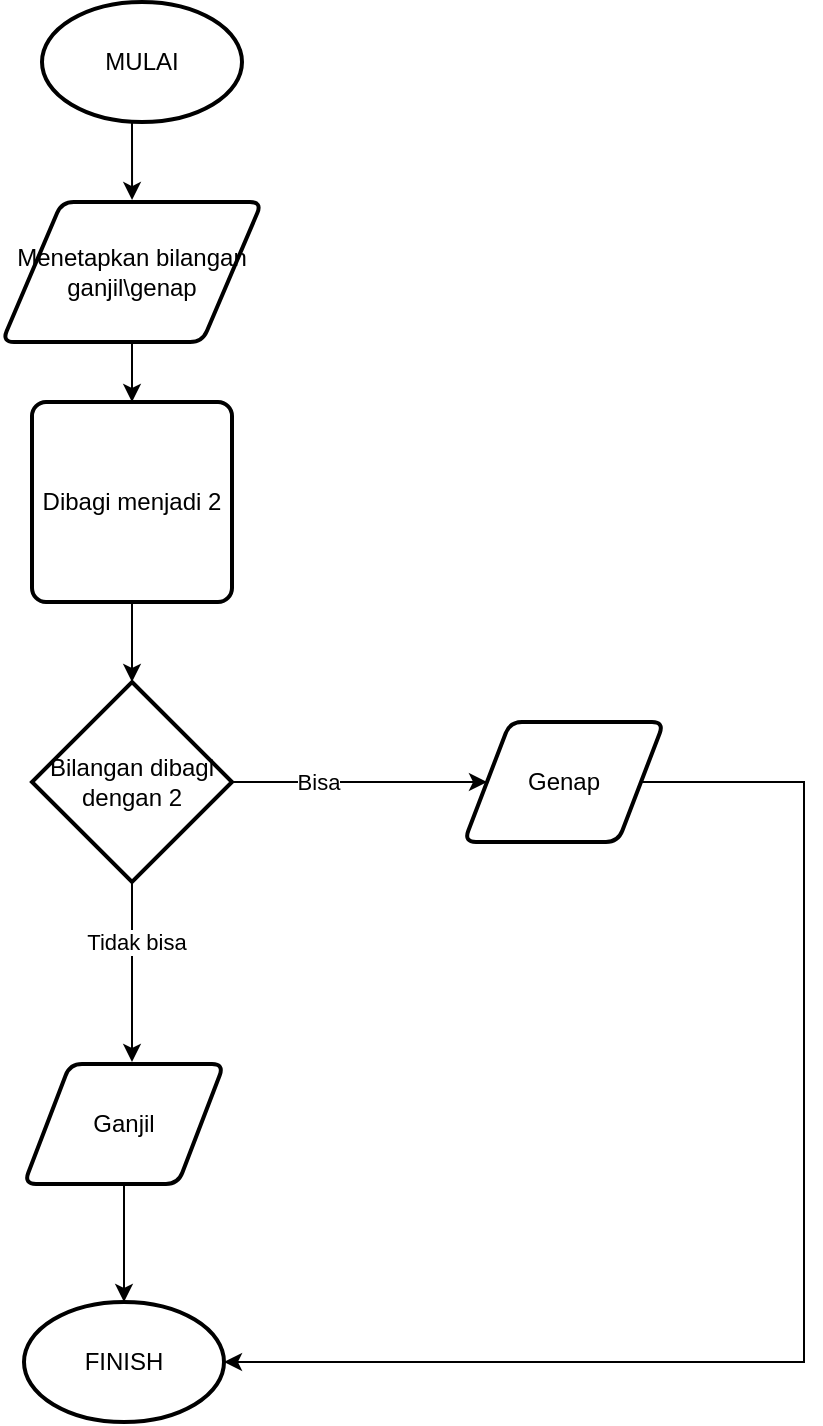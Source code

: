 <mxfile version="22.0.4" type="github">
  <diagram id="C5RBs43oDa-KdzZeNtuy" name="Page-1">
    <mxGraphModel dx="880" dy="470" grid="1" gridSize="10" guides="1" tooltips="1" connect="1" arrows="1" fold="1" page="1" pageScale="1" pageWidth="827" pageHeight="1169" math="0" shadow="0">
      <root>
        <mxCell id="WIyWlLk6GJQsqaUBKTNV-0" />
        <mxCell id="WIyWlLk6GJQsqaUBKTNV-1" parent="WIyWlLk6GJQsqaUBKTNV-0" />
        <mxCell id="nqUoYy2G-N04LLQBiTAR-24" value="MULAI" style="strokeWidth=2;html=1;shape=mxgraph.flowchart.start_1;whiteSpace=wrap;" vertex="1" parent="WIyWlLk6GJQsqaUBKTNV-1">
          <mxGeometry x="369" y="30" width="100" height="60" as="geometry" />
        </mxCell>
        <mxCell id="nqUoYy2G-N04LLQBiTAR-36" style="edgeStyle=orthogonalEdgeStyle;rounded=0;orthogonalLoop=1;jettySize=auto;html=1;" edge="1" parent="WIyWlLk6GJQsqaUBKTNV-1" source="nqUoYy2G-N04LLQBiTAR-26" target="nqUoYy2G-N04LLQBiTAR-27">
          <mxGeometry relative="1" as="geometry" />
        </mxCell>
        <mxCell id="nqUoYy2G-N04LLQBiTAR-26" value="Menetapkan bilangan ganjil\genap" style="shape=parallelogram;html=1;strokeWidth=2;perimeter=parallelogramPerimeter;whiteSpace=wrap;rounded=1;arcSize=12;size=0.23;" vertex="1" parent="WIyWlLk6GJQsqaUBKTNV-1">
          <mxGeometry x="349" y="130" width="130" height="70" as="geometry" />
        </mxCell>
        <mxCell id="nqUoYy2G-N04LLQBiTAR-37" style="edgeStyle=orthogonalEdgeStyle;rounded=0;orthogonalLoop=1;jettySize=auto;html=1;exitX=0.5;exitY=1;exitDx=0;exitDy=0;" edge="1" parent="WIyWlLk6GJQsqaUBKTNV-1" source="nqUoYy2G-N04LLQBiTAR-27" target="nqUoYy2G-N04LLQBiTAR-28">
          <mxGeometry relative="1" as="geometry" />
        </mxCell>
        <mxCell id="nqUoYy2G-N04LLQBiTAR-27" value="Dibagi menjadi 2" style="rounded=1;whiteSpace=wrap;html=1;absoluteArcSize=1;arcSize=14;strokeWidth=2;" vertex="1" parent="WIyWlLk6GJQsqaUBKTNV-1">
          <mxGeometry x="364" y="230" width="100" height="100" as="geometry" />
        </mxCell>
        <mxCell id="nqUoYy2G-N04LLQBiTAR-40" style="edgeStyle=orthogonalEdgeStyle;rounded=0;orthogonalLoop=1;jettySize=auto;html=1;exitX=0.5;exitY=1;exitDx=0;exitDy=0;exitPerimeter=0;" edge="1" parent="WIyWlLk6GJQsqaUBKTNV-1" source="nqUoYy2G-N04LLQBiTAR-28">
          <mxGeometry relative="1" as="geometry">
            <mxPoint x="414" y="560" as="targetPoint" />
          </mxGeometry>
        </mxCell>
        <mxCell id="nqUoYy2G-N04LLQBiTAR-44" value="Tidak bisa" style="edgeLabel;html=1;align=center;verticalAlign=middle;resizable=0;points=[];" vertex="1" connectable="0" parent="nqUoYy2G-N04LLQBiTAR-40">
          <mxGeometry x="-0.337" y="2" relative="1" as="geometry">
            <mxPoint as="offset" />
          </mxGeometry>
        </mxCell>
        <mxCell id="nqUoYy2G-N04LLQBiTAR-41" style="edgeStyle=orthogonalEdgeStyle;rounded=0;orthogonalLoop=1;jettySize=auto;html=1;exitX=1;exitY=0.5;exitDx=0;exitDy=0;exitPerimeter=0;" edge="1" parent="WIyWlLk6GJQsqaUBKTNV-1" source="nqUoYy2G-N04LLQBiTAR-28" target="nqUoYy2G-N04LLQBiTAR-30">
          <mxGeometry relative="1" as="geometry" />
        </mxCell>
        <mxCell id="nqUoYy2G-N04LLQBiTAR-45" value="Bisa" style="edgeLabel;html=1;align=center;verticalAlign=middle;resizable=0;points=[];" vertex="1" connectable="0" parent="nqUoYy2G-N04LLQBiTAR-41">
          <mxGeometry x="-0.326" relative="1" as="geometry">
            <mxPoint as="offset" />
          </mxGeometry>
        </mxCell>
        <mxCell id="nqUoYy2G-N04LLQBiTAR-28" value="Bilangan dibagi dengan 2" style="strokeWidth=2;html=1;shape=mxgraph.flowchart.decision;whiteSpace=wrap;" vertex="1" parent="WIyWlLk6GJQsqaUBKTNV-1">
          <mxGeometry x="364" y="370" width="100" height="100" as="geometry" />
        </mxCell>
        <mxCell id="nqUoYy2G-N04LLQBiTAR-30" value="Genap" style="shape=parallelogram;html=1;strokeWidth=2;perimeter=parallelogramPerimeter;whiteSpace=wrap;rounded=1;arcSize=12;size=0.23;" vertex="1" parent="WIyWlLk6GJQsqaUBKTNV-1">
          <mxGeometry x="580" y="390" width="100" height="60" as="geometry" />
        </mxCell>
        <mxCell id="nqUoYy2G-N04LLQBiTAR-43" style="edgeStyle=orthogonalEdgeStyle;rounded=0;orthogonalLoop=1;jettySize=auto;html=1;exitX=0.5;exitY=1;exitDx=0;exitDy=0;" edge="1" parent="WIyWlLk6GJQsqaUBKTNV-1" source="nqUoYy2G-N04LLQBiTAR-32" target="nqUoYy2G-N04LLQBiTAR-33">
          <mxGeometry relative="1" as="geometry" />
        </mxCell>
        <mxCell id="nqUoYy2G-N04LLQBiTAR-32" value="Ganjil" style="shape=parallelogram;html=1;strokeWidth=2;perimeter=parallelogramPerimeter;whiteSpace=wrap;rounded=1;arcSize=12;size=0.23;" vertex="1" parent="WIyWlLk6GJQsqaUBKTNV-1">
          <mxGeometry x="360" y="561" width="100" height="60" as="geometry" />
        </mxCell>
        <mxCell id="nqUoYy2G-N04LLQBiTAR-33" value="FINISH" style="strokeWidth=2;html=1;shape=mxgraph.flowchart.start_1;whiteSpace=wrap;" vertex="1" parent="WIyWlLk6GJQsqaUBKTNV-1">
          <mxGeometry x="360" y="680" width="100" height="60" as="geometry" />
        </mxCell>
        <mxCell id="nqUoYy2G-N04LLQBiTAR-35" style="edgeStyle=orthogonalEdgeStyle;rounded=0;orthogonalLoop=1;jettySize=auto;html=1;exitX=0.5;exitY=1;exitDx=0;exitDy=0;exitPerimeter=0;entryX=0.431;entryY=-0.014;entryDx=0;entryDy=0;entryPerimeter=0;" edge="1" parent="WIyWlLk6GJQsqaUBKTNV-1" source="nqUoYy2G-N04LLQBiTAR-24">
          <mxGeometry relative="1" as="geometry">
            <mxPoint x="414.03" y="129.02" as="targetPoint" />
          </mxGeometry>
        </mxCell>
        <mxCell id="nqUoYy2G-N04LLQBiTAR-42" style="edgeStyle=orthogonalEdgeStyle;rounded=0;orthogonalLoop=1;jettySize=auto;html=1;exitX=0.5;exitY=1;exitDx=0;exitDy=0;" edge="1" parent="WIyWlLk6GJQsqaUBKTNV-1" source="nqUoYy2G-N04LLQBiTAR-32" target="nqUoYy2G-N04LLQBiTAR-32">
          <mxGeometry relative="1" as="geometry" />
        </mxCell>
        <mxCell id="nqUoYy2G-N04LLQBiTAR-46" style="edgeStyle=orthogonalEdgeStyle;rounded=0;orthogonalLoop=1;jettySize=auto;html=1;exitX=1;exitY=0.5;exitDx=0;exitDy=0;" edge="1" parent="WIyWlLk6GJQsqaUBKTNV-1" source="nqUoYy2G-N04LLQBiTAR-30" target="nqUoYy2G-N04LLQBiTAR-33">
          <mxGeometry relative="1" as="geometry">
            <Array as="points">
              <mxPoint x="750" y="420" />
              <mxPoint x="750" y="710" />
            </Array>
          </mxGeometry>
        </mxCell>
      </root>
    </mxGraphModel>
  </diagram>
</mxfile>
